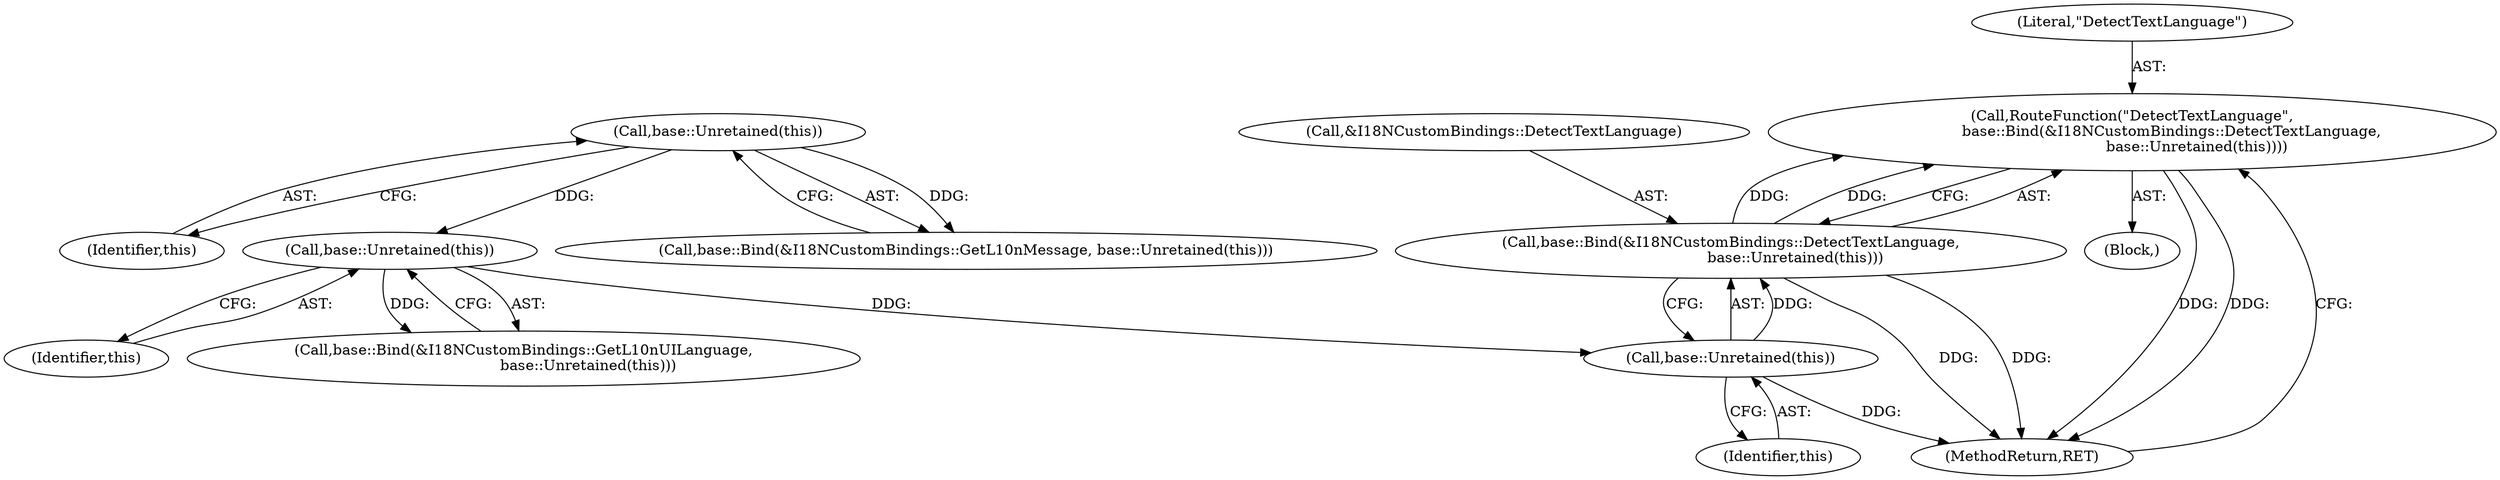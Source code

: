 digraph "1_Chrome_c0569cc04741cccf6548c2169fcc1609d958523f_5@del" {
"1000117" [label="(Call,RouteFunction(\"DetectTextLanguage\",\n                 base::Bind(&I18NCustomBindings::DetectTextLanguage,\n                            base::Unretained(this))))"];
"1000119" [label="(Call,base::Bind(&I18NCustomBindings::DetectTextLanguage,\n                            base::Unretained(this)))"];
"1000122" [label="(Call,base::Unretained(this))"];
"1000115" [label="(Call,base::Unretained(this))"];
"1000108" [label="(Call,base::Unretained(this))"];
"1000120" [label="(Call,&I18NCustomBindings::DetectTextLanguage)"];
"1000102" [label="(Block,)"];
"1000115" [label="(Call,base::Unretained(this))"];
"1000105" [label="(Call,base::Bind(&I18NCustomBindings::GetL10nMessage, base::Unretained(this)))"];
"1000117" [label="(Call,RouteFunction(\"DetectTextLanguage\",\n                 base::Bind(&I18NCustomBindings::DetectTextLanguage,\n                            base::Unretained(this))))"];
"1000118" [label="(Literal,\"DetectTextLanguage\")"];
"1000119" [label="(Call,base::Bind(&I18NCustomBindings::DetectTextLanguage,\n                            base::Unretained(this)))"];
"1000123" [label="(Identifier,this)"];
"1000122" [label="(Call,base::Unretained(this))"];
"1000108" [label="(Call,base::Unretained(this))"];
"1000109" [label="(Identifier,this)"];
"1000112" [label="(Call,base::Bind(&I18NCustomBindings::GetL10nUILanguage,\n                            base::Unretained(this)))"];
"1000116" [label="(Identifier,this)"];
"1000124" [label="(MethodReturn,RET)"];
"1000117" -> "1000102"  [label="AST: "];
"1000117" -> "1000119"  [label="CFG: "];
"1000118" -> "1000117"  [label="AST: "];
"1000119" -> "1000117"  [label="AST: "];
"1000124" -> "1000117"  [label="CFG: "];
"1000117" -> "1000124"  [label="DDG: "];
"1000117" -> "1000124"  [label="DDG: "];
"1000119" -> "1000117"  [label="DDG: "];
"1000119" -> "1000117"  [label="DDG: "];
"1000119" -> "1000122"  [label="CFG: "];
"1000120" -> "1000119"  [label="AST: "];
"1000122" -> "1000119"  [label="AST: "];
"1000119" -> "1000124"  [label="DDG: "];
"1000119" -> "1000124"  [label="DDG: "];
"1000122" -> "1000119"  [label="DDG: "];
"1000122" -> "1000123"  [label="CFG: "];
"1000123" -> "1000122"  [label="AST: "];
"1000122" -> "1000124"  [label="DDG: "];
"1000115" -> "1000122"  [label="DDG: "];
"1000115" -> "1000112"  [label="AST: "];
"1000115" -> "1000116"  [label="CFG: "];
"1000116" -> "1000115"  [label="AST: "];
"1000112" -> "1000115"  [label="CFG: "];
"1000115" -> "1000112"  [label="DDG: "];
"1000108" -> "1000115"  [label="DDG: "];
"1000108" -> "1000105"  [label="AST: "];
"1000108" -> "1000109"  [label="CFG: "];
"1000109" -> "1000108"  [label="AST: "];
"1000105" -> "1000108"  [label="CFG: "];
"1000108" -> "1000105"  [label="DDG: "];
}
